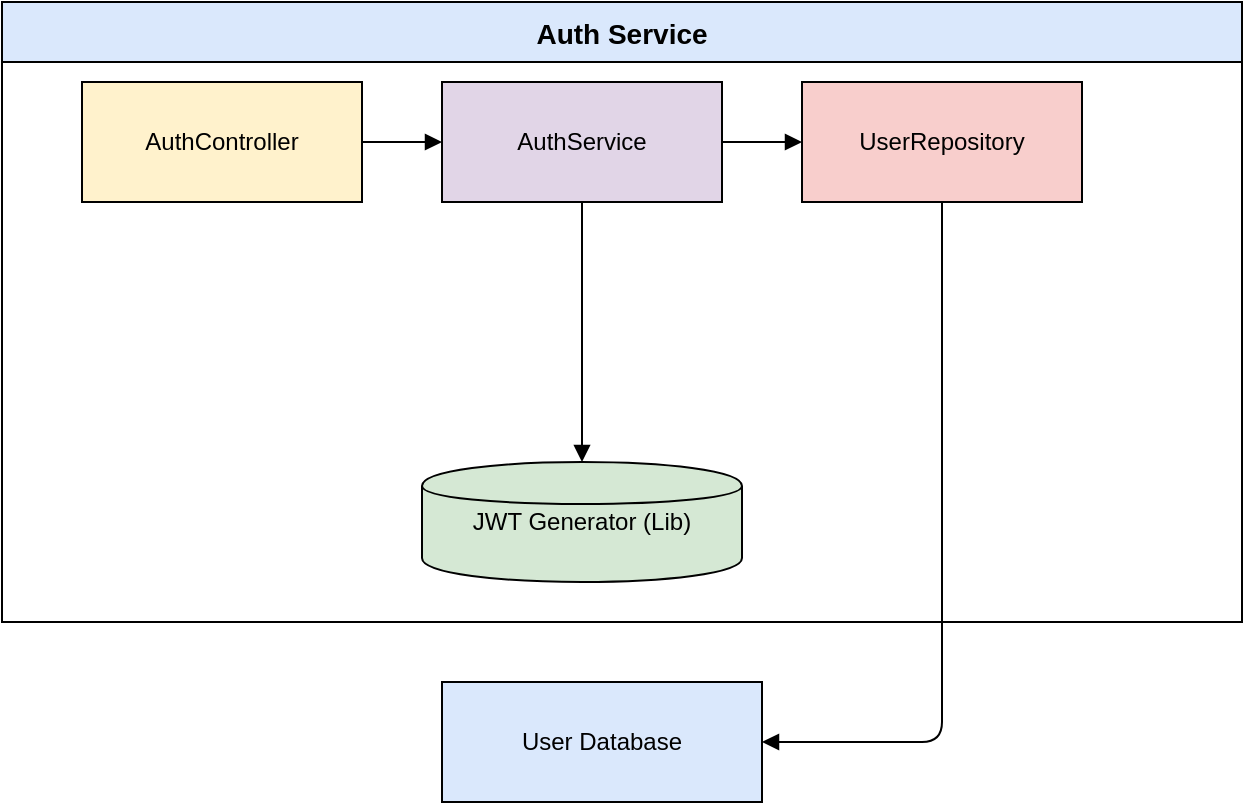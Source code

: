 <mxfile version="28.0.7">
  <diagram name="C4 - Component Diagram - Auth Service" id="component-auth-service">
    <mxGraphModel dx="1418" dy="786" grid="1" gridSize="10" guides="1" tooltips="1" connect="1" arrows="1" fold="1" page="1" pageScale="1" pageWidth="850" pageHeight="1100" math="0" shadow="0">
      <root>
        <mxCell id="0" />
        <mxCell id="1" parent="0" />
        <mxCell id="2" value="Auth Service" style="swimlane;startSize=30;fillColor=#DAE8FC;fontSize=14;fontStyle=1;" parent="1" vertex="1">
          <mxGeometry x="100" y="80" width="620" height="310" as="geometry">
            <mxRectangle x="100" y="80" width="120" height="30" as="alternateBounds" />
          </mxGeometry>
        </mxCell>
        <mxCell id="3" value="AuthController" style="shape=rectangle;whiteSpace=wrap;html=1;fillColor=#FFF2CC;" parent="2" vertex="1">
          <mxGeometry x="40" y="40" width="140" height="60" as="geometry" />
        </mxCell>
        <mxCell id="4" value="AuthService" style="shape=rectangle;whiteSpace=wrap;html=1;fillColor=#E1D5E7;" parent="2" vertex="1">
          <mxGeometry x="220" y="40" width="140" height="60" as="geometry" />
        </mxCell>
        <mxCell id="5" value="UserRepository" style="shape=rectangle;whiteSpace=wrap;html=1;fillColor=#F8CECC;" parent="2" vertex="1">
          <mxGeometry x="400" y="40" width="140" height="60" as="geometry" />
        </mxCell>
        <mxCell id="6" value="JWT Generator (Lib)" style="shape=cylinder;whiteSpace=wrap;html=1;fillColor=#D5E8D4;" parent="2" vertex="1">
          <mxGeometry x="210" y="230" width="160" height="60" as="geometry" />
        </mxCell>
        <mxCell id="7" value="User Database" style="shape=database;whiteSpace=wrap;html=1;fillColor=#DAE8FC;" parent="1" vertex="1">
          <mxGeometry x="320" y="420" width="160" height="60" as="geometry" />
        </mxCell>
        <mxCell id="8" style="edgeStyle=orthogonalEdgeStyle;endArrow=block;" parent="1" source="3" target="4" edge="1">
          <mxGeometry relative="1" as="geometry" />
        </mxCell>
        <mxCell id="9" style="edgeStyle=orthogonalEdgeStyle;endArrow=block;" parent="1" source="4" target="5" edge="1">
          <mxGeometry relative="1" as="geometry" />
        </mxCell>
        <mxCell id="10" style="edgeStyle=orthogonalEdgeStyle;endArrow=block;" parent="1" source="4" target="6" edge="1">
          <mxGeometry relative="1" as="geometry" />
        </mxCell>
        <mxCell id="11" style="edgeStyle=orthogonalEdgeStyle;endArrow=block;entryX=1;entryY=0.5;entryDx=0;entryDy=0;" parent="1" source="5" target="7" edge="1">
          <mxGeometry relative="1" as="geometry">
            <Array as="points">
              <mxPoint x="570" y="450" />
            </Array>
          </mxGeometry>
        </mxCell>
      </root>
    </mxGraphModel>
  </diagram>
</mxfile>
